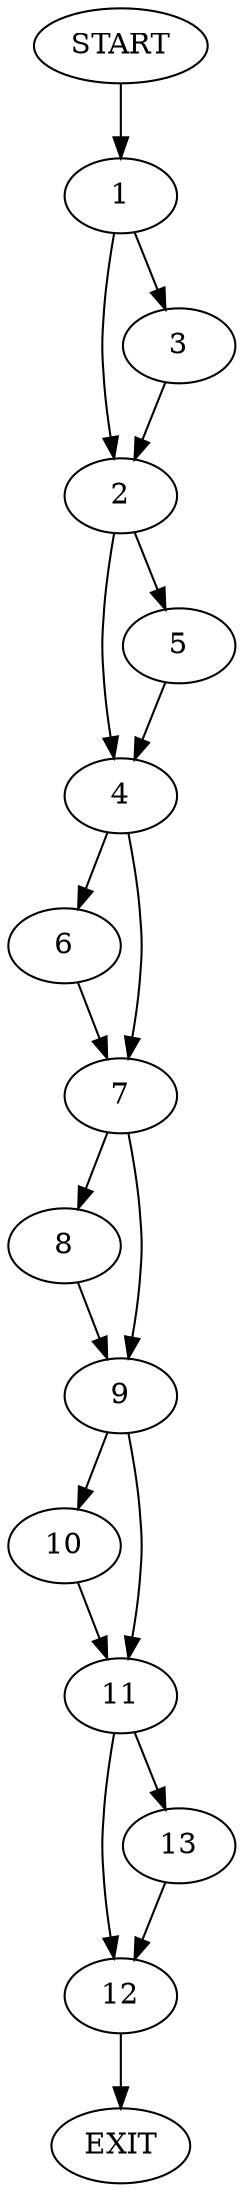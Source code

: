 digraph {
0 [label="START"]
14 [label="EXIT"]
0 -> 1
1 -> 2
1 -> 3
3 -> 2
2 -> 4
2 -> 5
5 -> 4
4 -> 6
4 -> 7
7 -> 8
7 -> 9
6 -> 7
8 -> 9
9 -> 10
9 -> 11
10 -> 11
11 -> 12
11 -> 13
13 -> 12
12 -> 14
}
